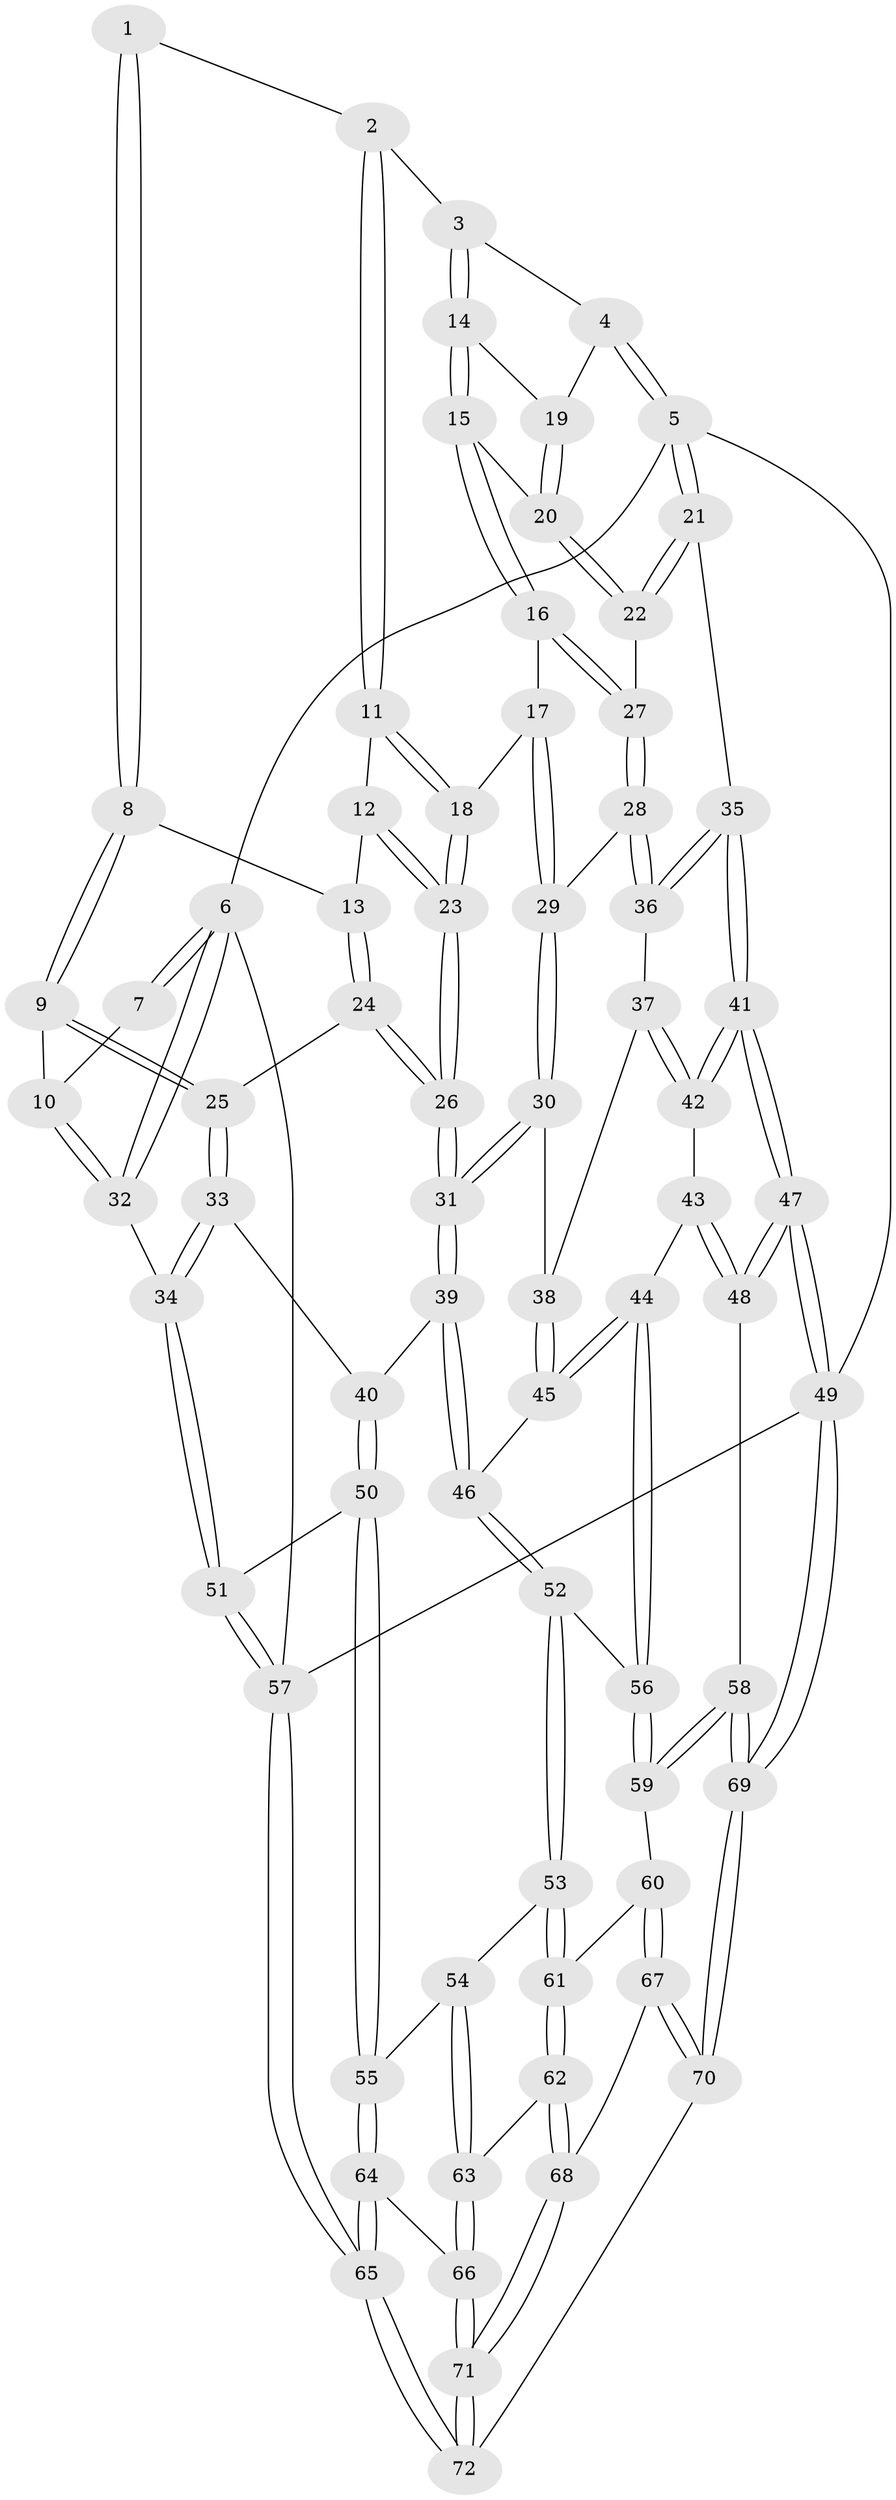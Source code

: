 // Generated by graph-tools (version 1.1) at 2025/01/03/09/25 05:01:49]
// undirected, 72 vertices, 177 edges
graph export_dot {
graph [start="1"]
  node [color=gray90,style=filled];
  1 [pos="+0.2717896380646669+0"];
  2 [pos="+0.4345695225949248+0"];
  3 [pos="+0.6073571367457745+0"];
  4 [pos="+0.8322740079028658+0"];
  5 [pos="+1+0"];
  6 [pos="+0+0"];
  7 [pos="+0.1029456032717169+0"];
  8 [pos="+0.2716445946728029+0.05277202833332894"];
  9 [pos="+0.14939694496253728+0.1462484940866676"];
  10 [pos="+0.14328381299754023+0.1397412705499032"];
  11 [pos="+0.44631929354982747+0.031787797423355114"];
  12 [pos="+0.3583133188976746+0.07509844116293436"];
  13 [pos="+0.34037249814465964+0.08296968748544524"];
  14 [pos="+0.6012576953677967+0.04258007852958027"];
  15 [pos="+0.5961091990140929+0.057698774621571115"];
  16 [pos="+0.5744820721917439+0.10228382412381781"];
  17 [pos="+0.5633516369504344+0.10666697463137859"];
  18 [pos="+0.5236362356035578+0.11938341869611681"];
  19 [pos="+0.7935715166372898+0"];
  20 [pos="+0.7970333866623903+0.0566353282404325"];
  21 [pos="+1+0.31879282467273284"];
  22 [pos="+0.8114784541869187+0.16296537417761187"];
  23 [pos="+0.48498650882575706+0.21222074572988192"];
  24 [pos="+0.36567895996113264+0.27516916913253314"];
  25 [pos="+0.16215609843476184+0.2327396142798802"];
  26 [pos="+0.4416927517395399+0.32368269646026104"];
  27 [pos="+0.759187013098365+0.18109092109905545"];
  28 [pos="+0.665740301125786+0.28978272282446305"];
  29 [pos="+0.6584538280901888+0.29380873277027664"];
  30 [pos="+0.5253515643514028+0.3795551853456538"];
  31 [pos="+0.46394627049357906+0.3722634248451858"];
  32 [pos="+0+0"];
  33 [pos="+0.11307813728281803+0.29376613302873966"];
  34 [pos="+0+0.43785166226416966"];
  35 [pos="+1+0.34345247570298815"];
  36 [pos="+0.7520467707425776+0.3608056183064859"];
  37 [pos="+0.7136387602690446+0.464884063562773"];
  38 [pos="+0.5415199898272316+0.3928007972311569"];
  39 [pos="+0.4058974970832888+0.4654291062937653"];
  40 [pos="+0.31763882243149333+0.5266491215907473"];
  41 [pos="+1+0.34693899396348915"];
  42 [pos="+0.7628378647998029+0.506834738149334"];
  43 [pos="+0.7597541423290498+0.5202813145665504"];
  44 [pos="+0.7037927666687204+0.6288935487250831"];
  45 [pos="+0.6128822752936122+0.5578068469514963"];
  46 [pos="+0.5189404403866307+0.6367581828751068"];
  47 [pos="+1+0.7550694468279426"];
  48 [pos="+1+0.770522189364671"];
  49 [pos="+1+1"];
  50 [pos="+0.2404432257912181+0.6222735479471738"];
  51 [pos="+0+0.4871606049794823"];
  52 [pos="+0.5301183217933596+0.676372840706655"];
  53 [pos="+0.5058241844683478+0.7146636791735536"];
  54 [pos="+0.4294282214615908+0.7191581716983289"];
  55 [pos="+0.24930195871084124+0.6721683039124755"];
  56 [pos="+0.7028392639706239+0.677425938316443"];
  57 [pos="+0+1"];
  58 [pos="+0.8509389662199861+0.8016873488354749"];
  59 [pos="+0.7706725976988203+0.786407342703095"];
  60 [pos="+0.7183365680722644+0.8230837884569545"];
  61 [pos="+0.5227281072586057+0.777546844993938"];
  62 [pos="+0.48500109429065824+0.8758992646777771"];
  63 [pos="+0.41984078856494544+0.8685126293476744"];
  64 [pos="+0.22680007211071176+0.7844497094212515"];
  65 [pos="+0+1"];
  66 [pos="+0.3698375017834045+0.8756807784957223"];
  67 [pos="+0.6084430302645777+0.9688332486604134"];
  68 [pos="+0.49870548171961987+0.892672291081165"];
  69 [pos="+0.761960155810842+1"];
  70 [pos="+0.6212777235655474+1"];
  71 [pos="+0.35251692928778716+1"];
  72 [pos="+0.32964345147528495+1"];
  1 -- 2;
  1 -- 8;
  1 -- 8;
  2 -- 3;
  2 -- 11;
  2 -- 11;
  3 -- 4;
  3 -- 14;
  3 -- 14;
  4 -- 5;
  4 -- 5;
  4 -- 19;
  5 -- 6;
  5 -- 21;
  5 -- 21;
  5 -- 49;
  6 -- 7;
  6 -- 7;
  6 -- 32;
  6 -- 32;
  6 -- 57;
  7 -- 10;
  8 -- 9;
  8 -- 9;
  8 -- 13;
  9 -- 10;
  9 -- 25;
  9 -- 25;
  10 -- 32;
  10 -- 32;
  11 -- 12;
  11 -- 18;
  11 -- 18;
  12 -- 13;
  12 -- 23;
  12 -- 23;
  13 -- 24;
  13 -- 24;
  14 -- 15;
  14 -- 15;
  14 -- 19;
  15 -- 16;
  15 -- 16;
  15 -- 20;
  16 -- 17;
  16 -- 27;
  16 -- 27;
  17 -- 18;
  17 -- 29;
  17 -- 29;
  18 -- 23;
  18 -- 23;
  19 -- 20;
  19 -- 20;
  20 -- 22;
  20 -- 22;
  21 -- 22;
  21 -- 22;
  21 -- 35;
  22 -- 27;
  23 -- 26;
  23 -- 26;
  24 -- 25;
  24 -- 26;
  24 -- 26;
  25 -- 33;
  25 -- 33;
  26 -- 31;
  26 -- 31;
  27 -- 28;
  27 -- 28;
  28 -- 29;
  28 -- 36;
  28 -- 36;
  29 -- 30;
  29 -- 30;
  30 -- 31;
  30 -- 31;
  30 -- 38;
  31 -- 39;
  31 -- 39;
  32 -- 34;
  33 -- 34;
  33 -- 34;
  33 -- 40;
  34 -- 51;
  34 -- 51;
  35 -- 36;
  35 -- 36;
  35 -- 41;
  35 -- 41;
  36 -- 37;
  37 -- 38;
  37 -- 42;
  37 -- 42;
  38 -- 45;
  38 -- 45;
  39 -- 40;
  39 -- 46;
  39 -- 46;
  40 -- 50;
  40 -- 50;
  41 -- 42;
  41 -- 42;
  41 -- 47;
  41 -- 47;
  42 -- 43;
  43 -- 44;
  43 -- 48;
  43 -- 48;
  44 -- 45;
  44 -- 45;
  44 -- 56;
  44 -- 56;
  45 -- 46;
  46 -- 52;
  46 -- 52;
  47 -- 48;
  47 -- 48;
  47 -- 49;
  47 -- 49;
  48 -- 58;
  49 -- 69;
  49 -- 69;
  49 -- 57;
  50 -- 51;
  50 -- 55;
  50 -- 55;
  51 -- 57;
  51 -- 57;
  52 -- 53;
  52 -- 53;
  52 -- 56;
  53 -- 54;
  53 -- 61;
  53 -- 61;
  54 -- 55;
  54 -- 63;
  54 -- 63;
  55 -- 64;
  55 -- 64;
  56 -- 59;
  56 -- 59;
  57 -- 65;
  57 -- 65;
  58 -- 59;
  58 -- 59;
  58 -- 69;
  58 -- 69;
  59 -- 60;
  60 -- 61;
  60 -- 67;
  60 -- 67;
  61 -- 62;
  61 -- 62;
  62 -- 63;
  62 -- 68;
  62 -- 68;
  63 -- 66;
  63 -- 66;
  64 -- 65;
  64 -- 65;
  64 -- 66;
  65 -- 72;
  65 -- 72;
  66 -- 71;
  66 -- 71;
  67 -- 68;
  67 -- 70;
  67 -- 70;
  68 -- 71;
  68 -- 71;
  69 -- 70;
  69 -- 70;
  70 -- 72;
  71 -- 72;
  71 -- 72;
}
